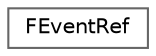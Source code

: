 digraph "Graphical Class Hierarchy"
{
 // INTERACTIVE_SVG=YES
 // LATEX_PDF_SIZE
  bgcolor="transparent";
  edge [fontname=Helvetica,fontsize=10,labelfontname=Helvetica,labelfontsize=10];
  node [fontname=Helvetica,fontsize=10,shape=box,height=0.2,width=0.4];
  rankdir="LR";
  Node0 [id="Node000000",label="FEventRef",height=0.2,width=0.4,color="grey40", fillcolor="white", style="filled",URL="$d7/dd1/classFEventRef.html",tooltip="RAII-style pooled FEvent"];
}
